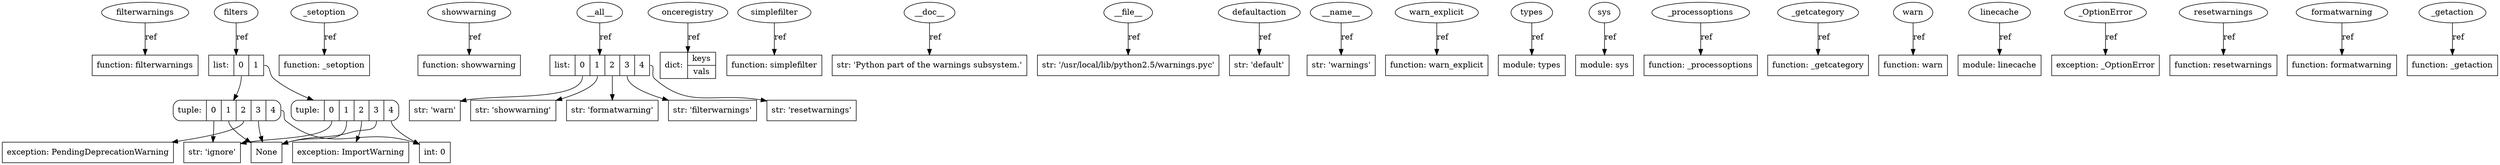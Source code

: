 digraph G {
    overlap=false;

    name3177992 [label="filterwarnings", shape="ellipse"];
    function3261360 [label="function: filterwarnings", shape="box"];
    name3148544 [label="filters", shape="ellipse"];
    list3171552 [label="list: | <0> 0|<1> 1", shape="record"];
    tuple3189088 [label="tuple: | <0> 0|<1> 1|<2> 2|<3> 3|<4> 4", shape="Mrecord"];
    str1799680 [label="str: 'ignore'", shape="box"];
    none [label="None", shape="box"];
    type1051712 [label="new style class: PendingDeprecationWarning", shape="box"];
    type1051712 [label="exception: PendingDeprecationWarning", shape="box"];
    none [label="None", shape="box"];
    int8402324 [label="int: 0", shape="box"];
    tuple3189136 [label="tuple: | <0> 0|<1> 1|<2> 2|<3> 3|<4> 4", shape="Mrecord"];
    str1799680 [label="str: 'ignore'", shape="box"];
    none [label="None", shape="box"];
    type1050816 [label="new style class: ImportWarning", shape="box"];
    type1050816 [label="exception: ImportWarning", shape="box"];
    none [label="None", shape="box"];
    int8402324 [label="int: 0", shape="box"];
    name3172256 [label="_setoption", shape="ellipse"];
    function3261616 [label="function: _setoption", shape="box"];
    name1733960 [label="showwarning", shape="ellipse"];
    function3261232 [label="function: showwarning", shape="box"];
    name1744448 [label="__all__", shape="ellipse"];
    list1857176 [label="list: | <0> 0|<1> 1|<2> 2|<3> 3|<4> 4", shape="record"];
    str1744000 [label="str: 'warn'", shape="box"];
    str1733960 [label="str: 'showwarning'", shape="box"];
    str3178032 [label="str: 'formatwarning'", shape="box"];
    str3177992 [label="str: 'filterwarnings'", shape="box"];
    str3177832 [label="str: 'resetwarnings'", shape="box"];
    name3178232 [label="onceregistry", shape="ellipse"];
    dict3226624 [label="dict: | {keys|vals}", shape="record"];
    name3172056 [label="simplefilter", shape="ellipse"];
    function3261424 [label="function: simplefilter", shape="box"];
    name1599232 [label="__doc__", shape="ellipse"];
    str3246816 [label="str: 'Python part of the warnings subsystem.'", shape="box"];
    name1686528 [label="__file__", shape="ellipse"];
    str3247840 [label="str: '/usr/local/lib/python2.5/warnings.pyc'", shape="box"];
    name3178152 [label="defaultaction", shape="ellipse"];
    str1776992 [label="str: 'default'", shape="box"];
    name1599392 [label="__name__", shape="ellipse"];
    str3253088 [label="str: 'warnings'", shape="box"];
    name3177912 [label="warn_explicit", shape="ellipse"];
    function3261168 [label="function: warn_explicit", shape="box"];
    name3148128 [label="types", shape="ellipse"];
    module3149264 [label="module: types", shape="box"];
    name1644256 [label="sys", shape="ellipse"];
    module1644208 [label="module: sys", shape="box"];
    name3172296 [label="_processoptions", shape="ellipse"];
    function3261552 [label="function: _processoptions", shape="box"];
    name3172416 [label="_getcategory", shape="ellipse"];
    function3261744 [label="function: _getcategory", shape="box"];
    name1744000 [label="warn", shape="ellipse"];
    function3260720 [label="function: warn", shape="box"];
    name3178192 [label="linecache", shape="ellipse"];
    module3253488 [label="module: linecache", shape="box"];
    name3172176 [label="_OptionError", shape="ellipse"];
    type2142720 [label="new style class: _OptionError", shape="box"];
    type2142720 [label="exception: _OptionError", shape="box"];
    name3177832 [label="resetwarnings", shape="ellipse"];
    function3261488 [label="function: resetwarnings", shape="box"];
    name3178032 [label="formatwarning", shape="ellipse"];
    function3261296 [label="function: formatwarning", shape="box"];
    name3172376 [label="_getaction", shape="ellipse"];
    function3261680 [label="function: _getaction", shape="box"];

    list3171552:0 -> tuple3189088 [label=""];
    list3171552:1 -> tuple3189136 [label=""];
    tuple3189088:0 -> str1799680 [label=""];
    tuple3189088:1 -> none [label=""];
    tuple3189088:2 -> type1051712 [label=""];
    tuple3189088:3 -> none [label=""];
    tuple3189088:4 -> int8402324 [label=""];
    tuple3189136:0 -> str1799680 [label=""];
    tuple3189136:1 -> none [label=""];
    tuple3189136:2 -> type1050816 [label=""];
    tuple3189136:3 -> none [label=""];
    tuple3189136:4 -> int8402324 [label=""];
    list1857176:0 -> str1744000 [label=""];
    list1857176:1 -> str1733960 [label=""];
    list1857176:2 -> str3178032 [label=""];
    list1857176:3 -> str3177992 [label=""];
    list1857176:4 -> str3177832 [label=""];
    name3177992 -> function3261360 [label="ref"];
    name3148544 -> list3171552 [label="ref"];
    name3172256 -> function3261616 [label="ref"];
    name1733960 -> function3261232 [label="ref"];
    name1744448 -> list1857176 [label="ref"];
    name3178232 -> dict3226624 [label="ref"];
    name3172056 -> function3261424 [label="ref"];
    name1599232 -> str3246816 [label="ref"];
    name1686528 -> str3247840 [label="ref"];
    name3178152 -> str1776992 [label="ref"];
    name1599392 -> str3253088 [label="ref"];
    name3177912 -> function3261168 [label="ref"];
    name3148128 -> module3149264 [label="ref"];
    name1644256 -> module1644208 [label="ref"];
    name3172296 -> function3261552 [label="ref"];
    name3172416 -> function3261744 [label="ref"];
    name1744000 -> function3260720 [label="ref"];
    name3178192 -> module3253488 [label="ref"];
    name3172176 -> type2142720 [label="ref"];
    name3177832 -> function3261488 [label="ref"];
    name3178032 -> function3261296 [label="ref"];
    name3172376 -> function3261680 [label="ref"];

}
